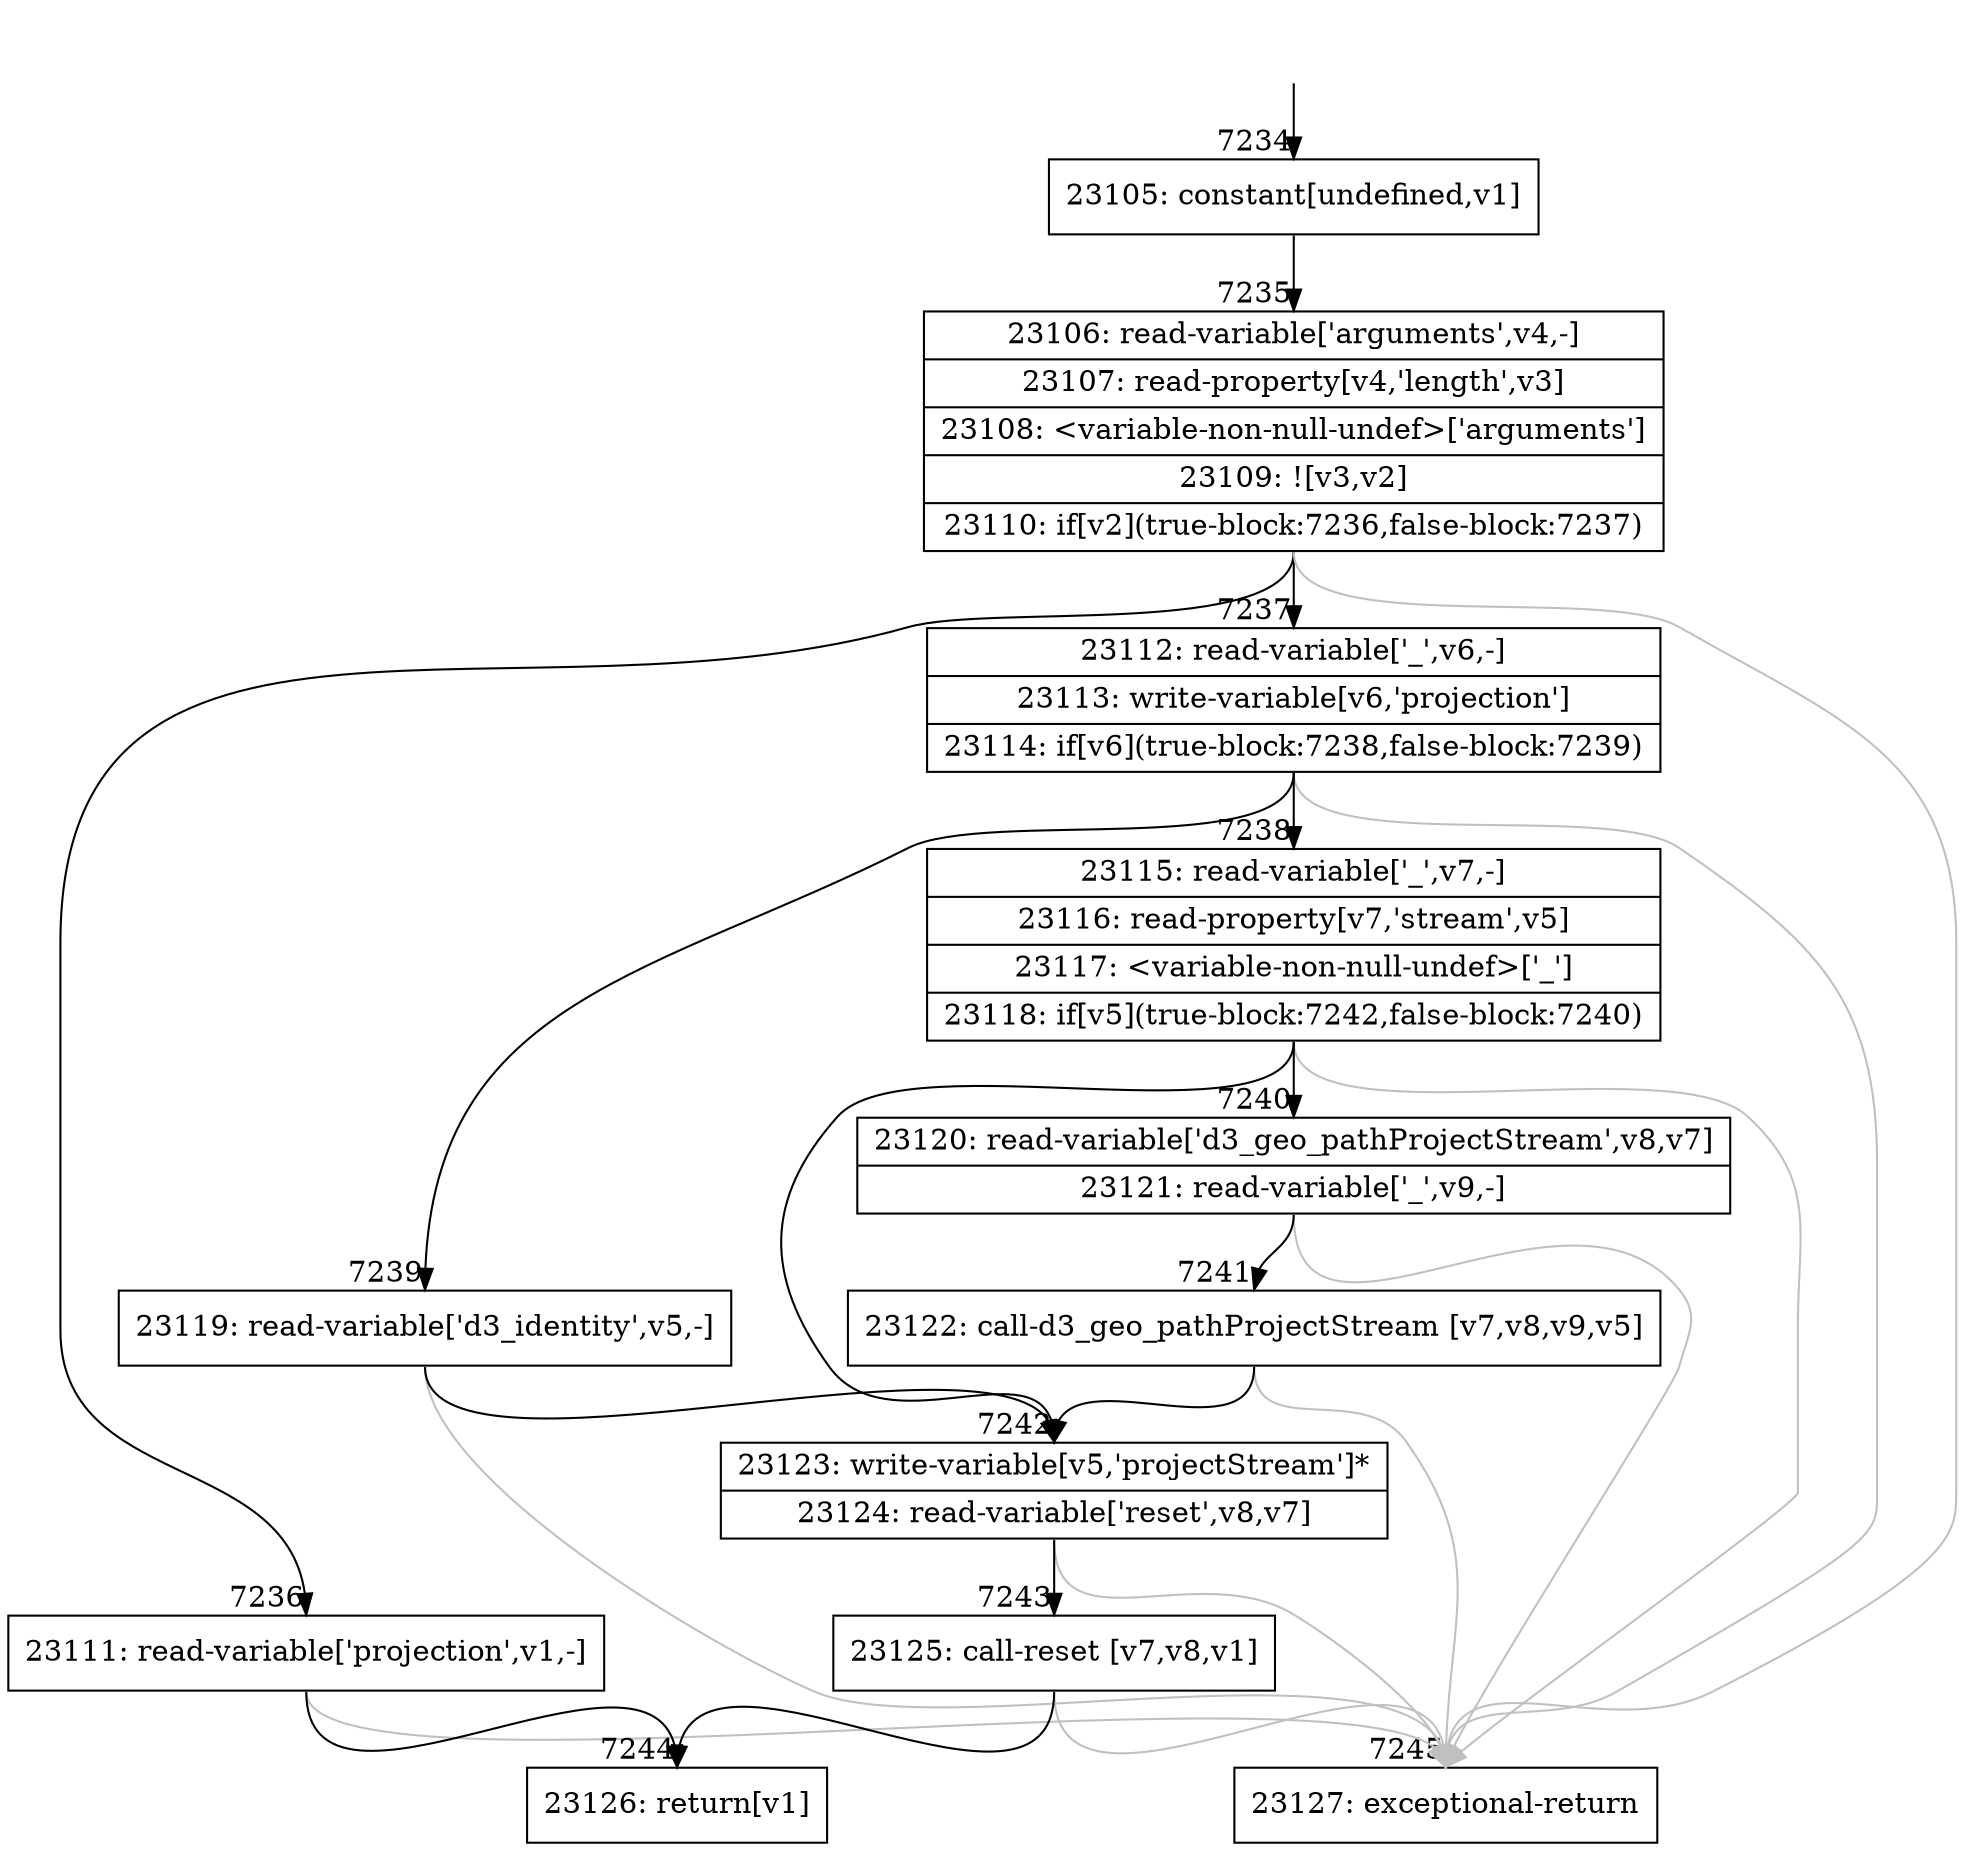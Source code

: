 digraph {
rankdir="TD"
BB_entry669[shape=none,label=""];
BB_entry669 -> BB7234 [tailport=s, headport=n, headlabel="    7234"]
BB7234 [shape=record label="{23105: constant[undefined,v1]}" ] 
BB7234 -> BB7235 [tailport=s, headport=n, headlabel="      7235"]
BB7235 [shape=record label="{23106: read-variable['arguments',v4,-]|23107: read-property[v4,'length',v3]|23108: \<variable-non-null-undef\>['arguments']|23109: ![v3,v2]|23110: if[v2](true-block:7236,false-block:7237)}" ] 
BB7235 -> BB7236 [tailport=s, headport=n, headlabel="      7236"]
BB7235 -> BB7237 [tailport=s, headport=n, headlabel="      7237"]
BB7235 -> BB7245 [tailport=s, headport=n, color=gray, headlabel="      7245"]
BB7236 [shape=record label="{23111: read-variable['projection',v1,-]}" ] 
BB7236 -> BB7244 [tailport=s, headport=n, headlabel="      7244"]
BB7236 -> BB7245 [tailport=s, headport=n, color=gray]
BB7237 [shape=record label="{23112: read-variable['_',v6,-]|23113: write-variable[v6,'projection']|23114: if[v6](true-block:7238,false-block:7239)}" ] 
BB7237 -> BB7238 [tailport=s, headport=n, headlabel="      7238"]
BB7237 -> BB7239 [tailport=s, headport=n, headlabel="      7239"]
BB7237 -> BB7245 [tailport=s, headport=n, color=gray]
BB7238 [shape=record label="{23115: read-variable['_',v7,-]|23116: read-property[v7,'stream',v5]|23117: \<variable-non-null-undef\>['_']|23118: if[v5](true-block:7242,false-block:7240)}" ] 
BB7238 -> BB7242 [tailport=s, headport=n, headlabel="      7242"]
BB7238 -> BB7240 [tailport=s, headport=n, headlabel="      7240"]
BB7238 -> BB7245 [tailport=s, headport=n, color=gray]
BB7239 [shape=record label="{23119: read-variable['d3_identity',v5,-]}" ] 
BB7239 -> BB7242 [tailport=s, headport=n]
BB7239 -> BB7245 [tailport=s, headport=n, color=gray]
BB7240 [shape=record label="{23120: read-variable['d3_geo_pathProjectStream',v8,v7]|23121: read-variable['_',v9,-]}" ] 
BB7240 -> BB7241 [tailport=s, headport=n, headlabel="      7241"]
BB7240 -> BB7245 [tailport=s, headport=n, color=gray]
BB7241 [shape=record label="{23122: call-d3_geo_pathProjectStream [v7,v8,v9,v5]}" ] 
BB7241 -> BB7242 [tailport=s, headport=n]
BB7241 -> BB7245 [tailport=s, headport=n, color=gray]
BB7242 [shape=record label="{23123: write-variable[v5,'projectStream']*|23124: read-variable['reset',v8,v7]}" ] 
BB7242 -> BB7243 [tailport=s, headport=n, headlabel="      7243"]
BB7242 -> BB7245 [tailport=s, headport=n, color=gray]
BB7243 [shape=record label="{23125: call-reset [v7,v8,v1]}" ] 
BB7243 -> BB7244 [tailport=s, headport=n]
BB7243 -> BB7245 [tailport=s, headport=n, color=gray]
BB7244 [shape=record label="{23126: return[v1]}" ] 
BB7245 [shape=record label="{23127: exceptional-return}" ] 
//#$~ 4220
}
